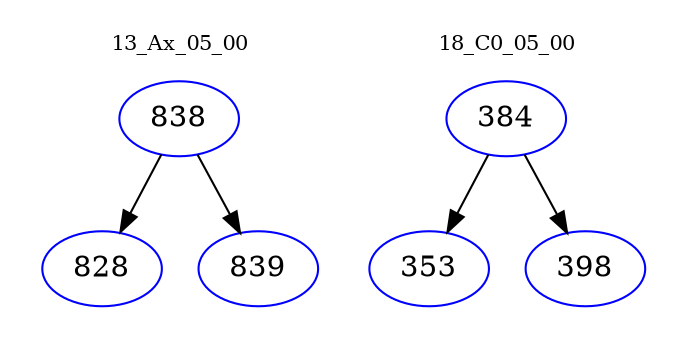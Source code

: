 digraph{
subgraph cluster_0 {
color = white
label = "13_Ax_05_00";
fontsize=10;
T0_838 [label="838", color="blue"]
T0_838 -> T0_828 [color="black"]
T0_828 [label="828", color="blue"]
T0_838 -> T0_839 [color="black"]
T0_839 [label="839", color="blue"]
}
subgraph cluster_1 {
color = white
label = "18_C0_05_00";
fontsize=10;
T1_384 [label="384", color="blue"]
T1_384 -> T1_353 [color="black"]
T1_353 [label="353", color="blue"]
T1_384 -> T1_398 [color="black"]
T1_398 [label="398", color="blue"]
}
}
